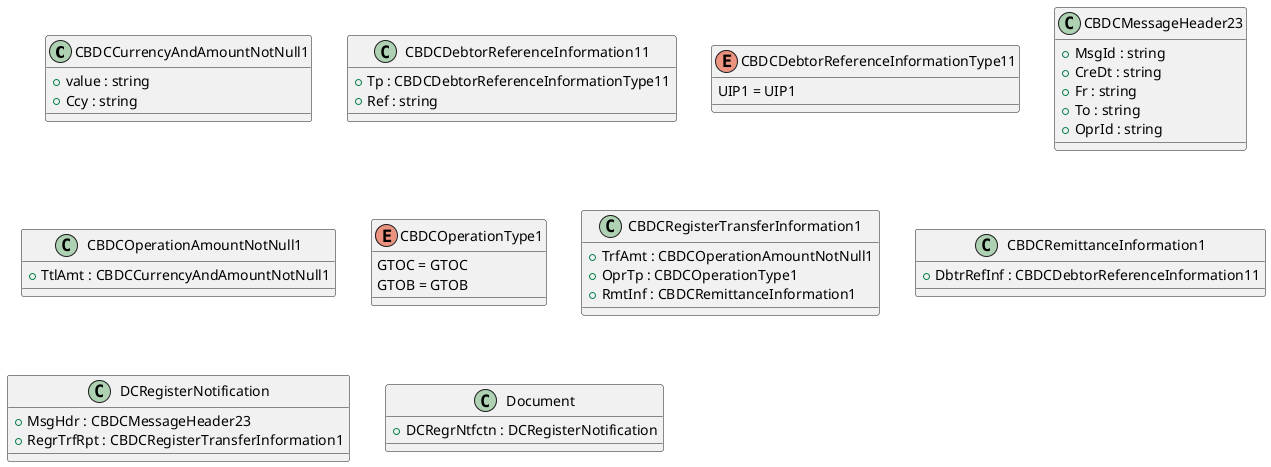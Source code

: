 @startuml

class CBDCCurrencyAndAmountNotNull1 {
    +value : string
    +Ccy : string
}
class CBDCDebtorReferenceInformation11 {
    +Tp : CBDCDebtorReferenceInformationType11
    +Ref : string
}
enum CBDCDebtorReferenceInformationType11 {
    UIP1 = UIP1
}
class CBDCMessageHeader23 {
    +MsgId : string
    +CreDt : string
    +Fr : string
    +To : string
    +OprId : string
}
class CBDCOperationAmountNotNull1 {
    +TtlAmt : CBDCCurrencyAndAmountNotNull1
}
enum CBDCOperationType1 {
    GTOC = GTOC
    GTOB = GTOB
}
class CBDCRegisterTransferInformation1 {
    +TrfAmt : CBDCOperationAmountNotNull1
    +OprTp : CBDCOperationType1
    +RmtInf : CBDCRemittanceInformation1
}
class CBDCRemittanceInformation1 {
    +DbtrRefInf : CBDCDebtorReferenceInformation11
}
class DCRegisterNotification {
    +MsgHdr : CBDCMessageHeader23
    +RegrTrfRpt : CBDCRegisterTransferInformation1
}
class Document {
    +DCRegrNtfctn : DCRegisterNotification
}

@enduml
